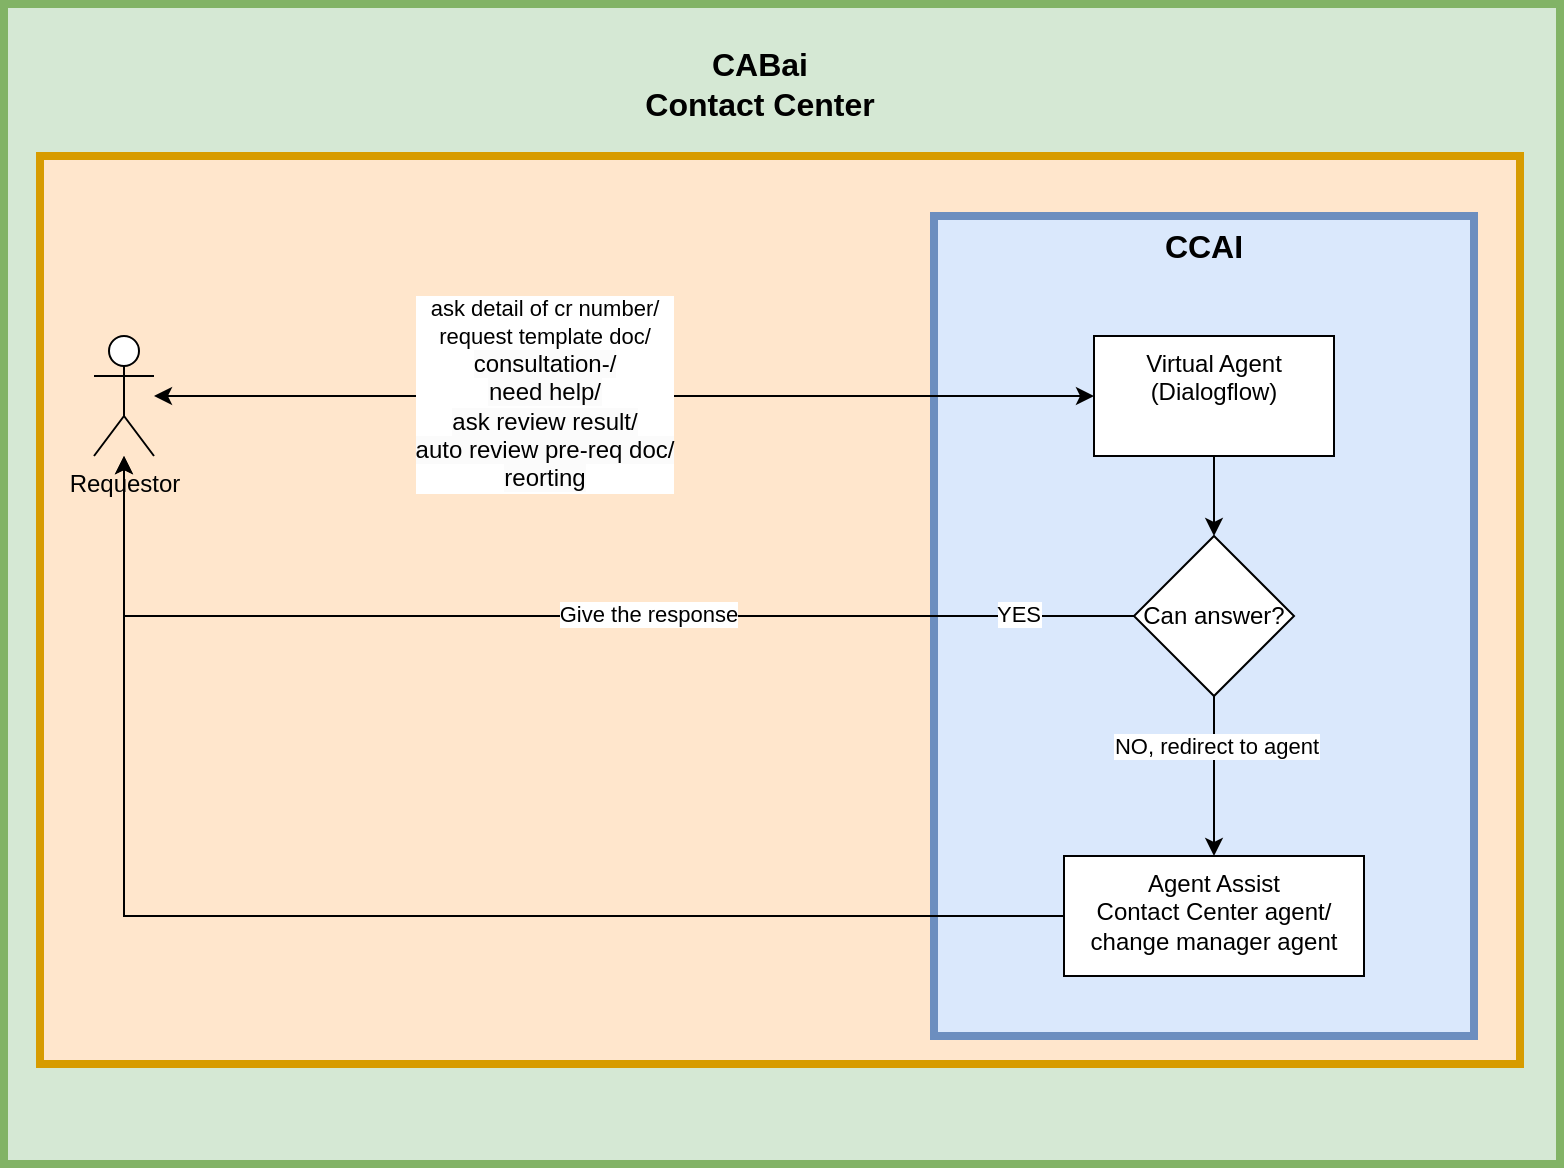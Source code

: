 <mxfile version="22.1.5" type="github">
  <diagram name="Page-1" id="_4RhQsaLEIcMZUvpXe1u">
    <mxGraphModel dx="1042" dy="543" grid="1" gridSize="10" guides="1" tooltips="1" connect="1" arrows="1" fold="1" page="1" pageScale="1" pageWidth="850" pageHeight="1100" math="0" shadow="0">
      <root>
        <mxCell id="0" />
        <mxCell id="1" parent="0" />
        <mxCell id="609UB_5nZvNRpZ_Gh5ap-8" value="" style="rounded=0;whiteSpace=wrap;html=1;fillColor=#d5e8d4;strokeColor=#82b366;strokeWidth=4;" vertex="1" parent="1">
          <mxGeometry x="22" y="60" width="778" height="580" as="geometry" />
        </mxCell>
        <mxCell id="609UB_5nZvNRpZ_Gh5ap-10" value="" style="rounded=0;whiteSpace=wrap;html=1;fillColor=#ffe6cc;strokeColor=#d79b00;strokeWidth=4;" vertex="1" parent="1">
          <mxGeometry x="40" y="136" width="740" height="454" as="geometry" />
        </mxCell>
        <mxCell id="MFfRlPMHt3bNwRhRdUh6-9" value="" style="rounded=0;whiteSpace=wrap;html=1;fillColor=#dae8fc;strokeColor=#6c8ebf;strokeWidth=4;" parent="1" vertex="1">
          <mxGeometry x="487" y="166" width="270" height="410" as="geometry" />
        </mxCell>
        <mxCell id="MFfRlPMHt3bNwRhRdUh6-3" value="" style="edgeStyle=orthogonalEdgeStyle;rounded=0;orthogonalLoop=1;jettySize=auto;html=1;startArrow=classic;startFill=1;" parent="1" source="MFfRlPMHt3bNwRhRdUh6-1" target="MFfRlPMHt3bNwRhRdUh6-2" edge="1">
          <mxGeometry relative="1" as="geometry" />
        </mxCell>
        <mxCell id="MFfRlPMHt3bNwRhRdUh6-4" value="ask detail of cr number/&lt;br&gt;request template doc/&lt;br style=&quot;border-color: var(--border-color); font-size: 12px; background-color: rgb(251, 251, 251);&quot;&gt;&lt;span style=&quot;font-size: 12px; background-color: rgb(251, 251, 251);&quot;&gt;consultation-/&lt;br&gt;need help/&lt;br&gt;ask review result/&lt;br&gt;auto review pre-req doc/&lt;br&gt;reorting&lt;/span&gt;" style="edgeLabel;html=1;align=center;verticalAlign=middle;resizable=0;points=[];" parent="MFfRlPMHt3bNwRhRdUh6-3" vertex="1" connectable="0">
          <mxGeometry x="-0.173" y="1" relative="1" as="geometry">
            <mxPoint as="offset" />
          </mxGeometry>
        </mxCell>
        <mxCell id="MFfRlPMHt3bNwRhRdUh6-1" value="Requestor" style="shape=umlActor;verticalLabelPosition=bottom;verticalAlign=top;html=1;outlineConnect=0;" parent="1" vertex="1">
          <mxGeometry x="67" y="226" width="30" height="60" as="geometry" />
        </mxCell>
        <mxCell id="609UB_5nZvNRpZ_Gh5ap-2" style="edgeStyle=orthogonalEdgeStyle;rounded=0;orthogonalLoop=1;jettySize=auto;html=1;entryX=0.5;entryY=0;entryDx=0;entryDy=0;" edge="1" parent="1" source="MFfRlPMHt3bNwRhRdUh6-2" target="609UB_5nZvNRpZ_Gh5ap-1">
          <mxGeometry relative="1" as="geometry" />
        </mxCell>
        <mxCell id="MFfRlPMHt3bNwRhRdUh6-2" value="Virtual Agent&lt;br&gt;(Dialogflow)" style="whiteSpace=wrap;html=1;verticalAlign=top;" parent="1" vertex="1">
          <mxGeometry x="567" y="226" width="120" height="60" as="geometry" />
        </mxCell>
        <mxCell id="MFfRlPMHt3bNwRhRdUh6-8" style="edgeStyle=orthogonalEdgeStyle;rounded=0;orthogonalLoop=1;jettySize=auto;html=1;" parent="1" source="MFfRlPMHt3bNwRhRdUh6-6" target="MFfRlPMHt3bNwRhRdUh6-1" edge="1">
          <mxGeometry relative="1" as="geometry" />
        </mxCell>
        <mxCell id="MFfRlPMHt3bNwRhRdUh6-6" value="Agent Assist&lt;br&gt;Contact Center agent/&lt;br&gt;change manager agent" style="whiteSpace=wrap;html=1;verticalAlign=top;" parent="1" vertex="1">
          <mxGeometry x="552" y="486" width="150" height="60" as="geometry" />
        </mxCell>
        <mxCell id="MFfRlPMHt3bNwRhRdUh6-10" value="CCAI" style="text;html=1;strokeColor=none;fillColor=none;align=center;verticalAlign=middle;whiteSpace=wrap;rounded=0;strokeWidth=1;fontStyle=1;fontSize=16;" parent="1" vertex="1">
          <mxGeometry x="592" y="166" width="60" height="30" as="geometry" />
        </mxCell>
        <mxCell id="609UB_5nZvNRpZ_Gh5ap-3" style="edgeStyle=orthogonalEdgeStyle;rounded=0;orthogonalLoop=1;jettySize=auto;html=1;" edge="1" parent="1" source="609UB_5nZvNRpZ_Gh5ap-1" target="MFfRlPMHt3bNwRhRdUh6-1">
          <mxGeometry relative="1" as="geometry" />
        </mxCell>
        <mxCell id="609UB_5nZvNRpZ_Gh5ap-5" value="Give the response" style="edgeLabel;html=1;align=center;verticalAlign=middle;resizable=0;points=[];" vertex="1" connectable="0" parent="609UB_5nZvNRpZ_Gh5ap-3">
          <mxGeometry x="-0.169" y="-1" relative="1" as="geometry">
            <mxPoint as="offset" />
          </mxGeometry>
        </mxCell>
        <mxCell id="609UB_5nZvNRpZ_Gh5ap-6" value="YES" style="edgeLabel;html=1;align=center;verticalAlign=middle;resizable=0;points=[];" vertex="1" connectable="0" parent="609UB_5nZvNRpZ_Gh5ap-3">
          <mxGeometry x="-0.801" y="-1" relative="1" as="geometry">
            <mxPoint as="offset" />
          </mxGeometry>
        </mxCell>
        <mxCell id="609UB_5nZvNRpZ_Gh5ap-4" style="edgeStyle=orthogonalEdgeStyle;rounded=0;orthogonalLoop=1;jettySize=auto;html=1;entryX=0.5;entryY=0;entryDx=0;entryDy=0;" edge="1" parent="1" source="609UB_5nZvNRpZ_Gh5ap-1" target="MFfRlPMHt3bNwRhRdUh6-6">
          <mxGeometry relative="1" as="geometry" />
        </mxCell>
        <mxCell id="609UB_5nZvNRpZ_Gh5ap-7" value="NO, redirect to agent" style="edgeLabel;html=1;align=center;verticalAlign=middle;resizable=0;points=[];" vertex="1" connectable="0" parent="609UB_5nZvNRpZ_Gh5ap-4">
          <mxGeometry x="-0.39" y="1" relative="1" as="geometry">
            <mxPoint as="offset" />
          </mxGeometry>
        </mxCell>
        <mxCell id="609UB_5nZvNRpZ_Gh5ap-1" value="Can answer?" style="rhombus;whiteSpace=wrap;html=1;" vertex="1" parent="1">
          <mxGeometry x="587" y="326" width="80" height="80" as="geometry" />
        </mxCell>
        <mxCell id="609UB_5nZvNRpZ_Gh5ap-9" value="CABai&lt;br&gt;Contact Center" style="text;html=1;strokeColor=none;fillColor=none;align=center;verticalAlign=middle;whiteSpace=wrap;rounded=0;strokeWidth=1;fontStyle=1;fontSize=16;" vertex="1" parent="1">
          <mxGeometry x="340" y="70" width="120" height="60" as="geometry" />
        </mxCell>
      </root>
    </mxGraphModel>
  </diagram>
</mxfile>
